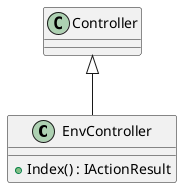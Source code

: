 @startuml
class EnvController {
    + Index() : IActionResult
}
Controller <|-- EnvController
@enduml
